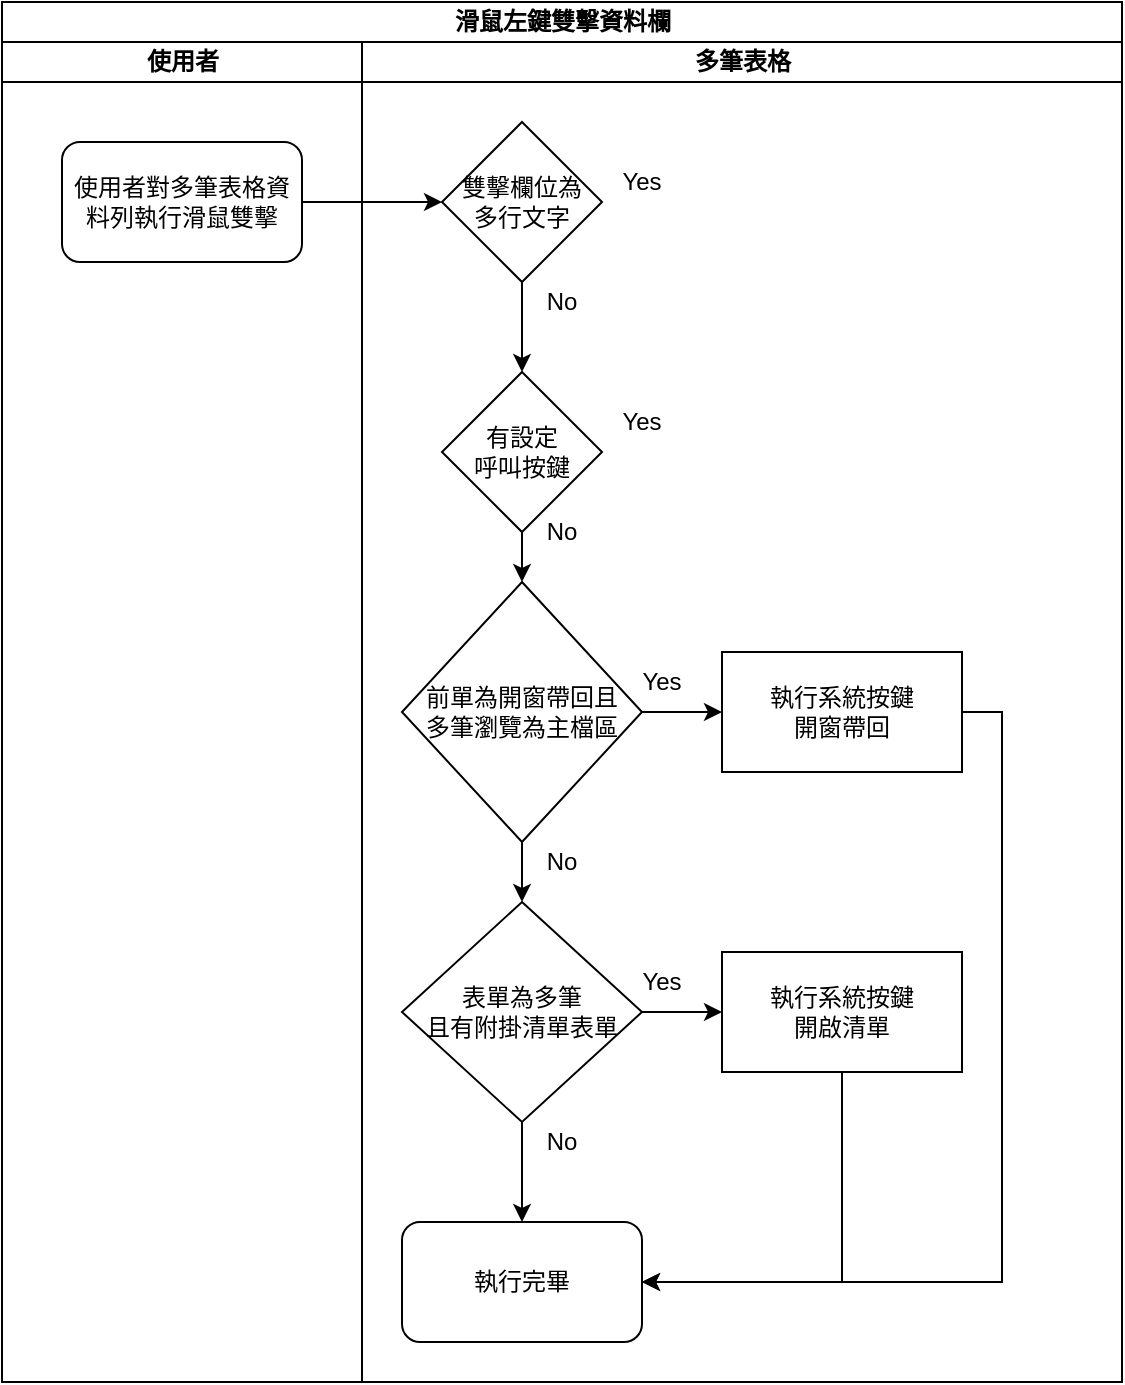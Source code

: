 <mxfile version="13.6.2" type="device"><diagram id="km8y3IQ_m_434TxwCInc" name="滑鼠左鍵雙擊資料欄"><mxGraphModel dx="852" dy="494" grid="1" gridSize="10" guides="1" tooltips="1" connect="1" arrows="1" fold="1" page="1" pageScale="1" pageWidth="827" pageHeight="1169" math="0" shadow="0"><root><mxCell id="0"/><mxCell id="1" parent="0"/><mxCell id="F4z-l9vuERZLfMiBPUvn-1" value="滑鼠左鍵雙擊資料欄" style="swimlane;html=1;childLayout=stackLayout;resizeParent=1;resizeParentMax=0;startSize=20;" vertex="1" parent="1"><mxGeometry x="240" y="20" width="560" height="690" as="geometry"/></mxCell><mxCell id="F4z-l9vuERZLfMiBPUvn-2" value="使用者" style="swimlane;html=1;startSize=20;" vertex="1" parent="F4z-l9vuERZLfMiBPUvn-1"><mxGeometry y="20" width="180" height="670" as="geometry"/></mxCell><mxCell id="F4z-l9vuERZLfMiBPUvn-3" value="使用者對多筆表格資料列執行滑鼠雙擊" style="rounded=1;whiteSpace=wrap;html=1;" vertex="1" parent="F4z-l9vuERZLfMiBPUvn-2"><mxGeometry x="30" y="50" width="120" height="60" as="geometry"/></mxCell><mxCell id="F4z-l9vuERZLfMiBPUvn-4" value="多筆表格" style="swimlane;html=1;startSize=20;" vertex="1" parent="F4z-l9vuERZLfMiBPUvn-1"><mxGeometry x="180" y="20" width="380" height="670" as="geometry"/></mxCell><mxCell id="F4z-l9vuERZLfMiBPUvn-5" value="有設定&lt;br&gt;呼叫按鍵" style="rhombus;whiteSpace=wrap;html=1;" vertex="1" parent="F4z-l9vuERZLfMiBPUvn-4"><mxGeometry x="40" y="165" width="80" height="80" as="geometry"/></mxCell><mxCell id="F4z-l9vuERZLfMiBPUvn-6" value="雙擊欄位為&lt;br&gt;多行文字" style="rhombus;whiteSpace=wrap;html=1;" vertex="1" parent="F4z-l9vuERZLfMiBPUvn-4"><mxGeometry x="40" y="40" width="80" height="80" as="geometry"/></mxCell><mxCell id="F4z-l9vuERZLfMiBPUvn-7" value="" style="edgeStyle=orthogonalEdgeStyle;rounded=0;orthogonalLoop=1;jettySize=auto;html=1;" edge="1" parent="F4z-l9vuERZLfMiBPUvn-4" source="F4z-l9vuERZLfMiBPUvn-6" target="F4z-l9vuERZLfMiBPUvn-5"><mxGeometry relative="1" as="geometry"/></mxCell><mxCell id="F4z-l9vuERZLfMiBPUvn-8" value="" style="edgeStyle=orthogonalEdgeStyle;rounded=0;orthogonalLoop=1;jettySize=auto;html=1;" edge="1" parent="F4z-l9vuERZLfMiBPUvn-4" source="F4z-l9vuERZLfMiBPUvn-5" target="F4z-l9vuERZLfMiBPUvn-9"><mxGeometry relative="1" as="geometry"/></mxCell><mxCell id="F4z-l9vuERZLfMiBPUvn-9" value="前單為開窗帶回且&lt;br&gt;多筆瀏覽為主檔區" style="rhombus;whiteSpace=wrap;html=1;" vertex="1" parent="F4z-l9vuERZLfMiBPUvn-4"><mxGeometry x="20" y="270" width="120" height="130" as="geometry"/></mxCell><mxCell id="F4z-l9vuERZLfMiBPUvn-10" value="" style="edgeStyle=orthogonalEdgeStyle;rounded=0;orthogonalLoop=1;jettySize=auto;html=1;" edge="1" parent="F4z-l9vuERZLfMiBPUvn-4" source="F4z-l9vuERZLfMiBPUvn-9" target="F4z-l9vuERZLfMiBPUvn-13"><mxGeometry relative="1" as="geometry"/></mxCell><mxCell id="F4z-l9vuERZLfMiBPUvn-11" value="" style="edgeStyle=orthogonalEdgeStyle;rounded=0;orthogonalLoop=1;jettySize=auto;html=1;" edge="1" parent="F4z-l9vuERZLfMiBPUvn-4" source="F4z-l9vuERZLfMiBPUvn-9" target="F4z-l9vuERZLfMiBPUvn-26"><mxGeometry relative="1" as="geometry"/></mxCell><mxCell id="F4z-l9vuERZLfMiBPUvn-12" style="edgeStyle=orthogonalEdgeStyle;rounded=0;orthogonalLoop=1;jettySize=auto;html=1;" edge="1" parent="F4z-l9vuERZLfMiBPUvn-4" source="F4z-l9vuERZLfMiBPUvn-13" target="F4z-l9vuERZLfMiBPUvn-14"><mxGeometry relative="1" as="geometry"/></mxCell><mxCell id="F4z-l9vuERZLfMiBPUvn-13" value="表單為多筆&lt;br&gt;且有附掛清單表單" style="rhombus;whiteSpace=wrap;html=1;" vertex="1" parent="F4z-l9vuERZLfMiBPUvn-4"><mxGeometry x="20" y="430" width="120" height="110" as="geometry"/></mxCell><mxCell id="F4z-l9vuERZLfMiBPUvn-14" value="執行完畢" style="rounded=1;whiteSpace=wrap;html=1;" vertex="1" parent="F4z-l9vuERZLfMiBPUvn-4"><mxGeometry x="20" y="590" width="120" height="60" as="geometry"/></mxCell><mxCell id="F4z-l9vuERZLfMiBPUvn-15" style="edgeStyle=orthogonalEdgeStyle;rounded=0;orthogonalLoop=1;jettySize=auto;html=1;entryX=1;entryY=0.5;entryDx=0;entryDy=0;exitX=0.5;exitY=1;exitDx=0;exitDy=0;" edge="1" parent="F4z-l9vuERZLfMiBPUvn-4" source="F4z-l9vuERZLfMiBPUvn-24" target="F4z-l9vuERZLfMiBPUvn-14"><mxGeometry relative="1" as="geometry"/></mxCell><mxCell id="F4z-l9vuERZLfMiBPUvn-16" value="No" style="text;html=1;strokeColor=none;fillColor=none;align=center;verticalAlign=middle;whiteSpace=wrap;rounded=0;" vertex="1" parent="F4z-l9vuERZLfMiBPUvn-4"><mxGeometry x="80" y="120" width="40" height="20" as="geometry"/></mxCell><mxCell id="F4z-l9vuERZLfMiBPUvn-17" value="No" style="text;html=1;strokeColor=none;fillColor=none;align=center;verticalAlign=middle;whiteSpace=wrap;rounded=0;" vertex="1" parent="F4z-l9vuERZLfMiBPUvn-4"><mxGeometry x="80" y="235" width="40" height="20" as="geometry"/></mxCell><mxCell id="F4z-l9vuERZLfMiBPUvn-18" value="No" style="text;html=1;strokeColor=none;fillColor=none;align=center;verticalAlign=middle;whiteSpace=wrap;rounded=0;" vertex="1" parent="F4z-l9vuERZLfMiBPUvn-4"><mxGeometry x="80" y="400" width="40" height="20" as="geometry"/></mxCell><mxCell id="F4z-l9vuERZLfMiBPUvn-19" value="No" style="text;html=1;strokeColor=none;fillColor=none;align=center;verticalAlign=middle;whiteSpace=wrap;rounded=0;" vertex="1" parent="F4z-l9vuERZLfMiBPUvn-4"><mxGeometry x="80" y="540" width="40" height="20" as="geometry"/></mxCell><mxCell id="F4z-l9vuERZLfMiBPUvn-20" value="Yes" style="text;html=1;strokeColor=none;fillColor=none;align=center;verticalAlign=middle;whiteSpace=wrap;rounded=0;" vertex="1" parent="F4z-l9vuERZLfMiBPUvn-4"><mxGeometry x="120" y="180" width="40" height="20" as="geometry"/></mxCell><mxCell id="F4z-l9vuERZLfMiBPUvn-21" value="Yes" style="text;html=1;strokeColor=none;fillColor=none;align=center;verticalAlign=middle;whiteSpace=wrap;rounded=0;" vertex="1" parent="F4z-l9vuERZLfMiBPUvn-4"><mxGeometry x="120" y="60" width="40" height="20" as="geometry"/></mxCell><mxCell id="F4z-l9vuERZLfMiBPUvn-22" value="Yes" style="text;html=1;strokeColor=none;fillColor=none;align=center;verticalAlign=middle;whiteSpace=wrap;rounded=0;" vertex="1" parent="F4z-l9vuERZLfMiBPUvn-4"><mxGeometry x="130" y="460" width="40" height="20" as="geometry"/></mxCell><mxCell id="F4z-l9vuERZLfMiBPUvn-23" value="Yes" style="text;html=1;strokeColor=none;fillColor=none;align=center;verticalAlign=middle;whiteSpace=wrap;rounded=0;" vertex="1" parent="F4z-l9vuERZLfMiBPUvn-4"><mxGeometry x="130" y="310" width="40" height="20" as="geometry"/></mxCell><mxCell id="F4z-l9vuERZLfMiBPUvn-24" value="執行系統按鍵&lt;br&gt;開啟清單" style="rounded=0;whiteSpace=wrap;html=1;" vertex="1" parent="F4z-l9vuERZLfMiBPUvn-4"><mxGeometry x="180" y="455" width="120" height="60" as="geometry"/></mxCell><mxCell id="F4z-l9vuERZLfMiBPUvn-25" style="edgeStyle=orthogonalEdgeStyle;rounded=0;orthogonalLoop=1;jettySize=auto;html=1;entryX=1;entryY=0.5;entryDx=0;entryDy=0;exitX=1;exitY=0.5;exitDx=0;exitDy=0;" edge="1" parent="F4z-l9vuERZLfMiBPUvn-4" source="F4z-l9vuERZLfMiBPUvn-26" target="F4z-l9vuERZLfMiBPUvn-14"><mxGeometry relative="1" as="geometry"/></mxCell><mxCell id="F4z-l9vuERZLfMiBPUvn-26" value="執行系統按鍵&lt;br&gt;開窗帶回" style="whiteSpace=wrap;html=1;" vertex="1" parent="F4z-l9vuERZLfMiBPUvn-4"><mxGeometry x="180" y="305" width="120" height="60" as="geometry"/></mxCell><mxCell id="F4z-l9vuERZLfMiBPUvn-27" value="" style="edgeStyle=orthogonalEdgeStyle;rounded=0;orthogonalLoop=1;jettySize=auto;html=1;" edge="1" parent="F4z-l9vuERZLfMiBPUvn-4" source="F4z-l9vuERZLfMiBPUvn-13"><mxGeometry relative="1" as="geometry"><mxPoint x="180" y="485" as="targetPoint"/></mxGeometry></mxCell><mxCell id="F4z-l9vuERZLfMiBPUvn-28" style="edgeStyle=orthogonalEdgeStyle;rounded=0;orthogonalLoop=1;jettySize=auto;html=1;" edge="1" parent="F4z-l9vuERZLfMiBPUvn-1" source="F4z-l9vuERZLfMiBPUvn-3" target="F4z-l9vuERZLfMiBPUvn-6"><mxGeometry relative="1" as="geometry"><mxPoint x="220" y="100" as="targetPoint"/></mxGeometry></mxCell></root></mxGraphModel></diagram></mxfile>